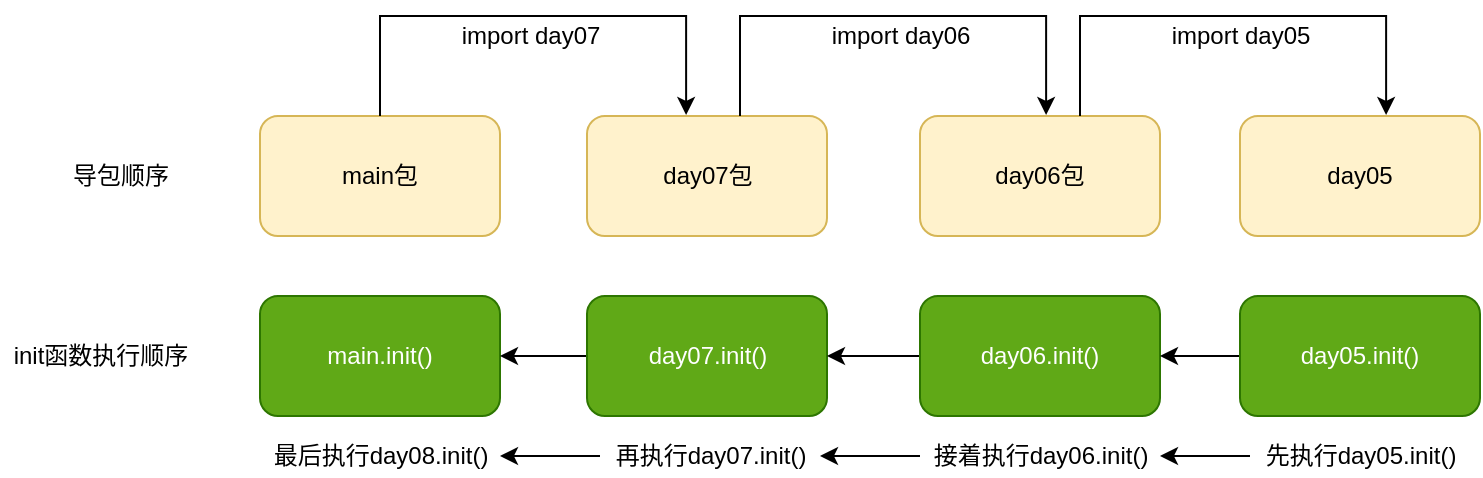 <mxfile version="16.0.3" type="device" pages="2"><diagram id="BR0V6oAiVfQN_8cFVauz" name="Page-1"><mxGraphModel dx="934" dy="495" grid="1" gridSize="10" guides="1" tooltips="1" connect="1" arrows="1" fold="1" page="1" pageScale="1" pageWidth="827" pageHeight="1169" math="0" shadow="0"><root><mxCell id="0"/><mxCell id="1" parent="0"/><mxCell id="evxA2Dj_It9w2Uh5VEnX-2" value="main包" style="rounded=1;whiteSpace=wrap;html=1;fillColor=#fff2cc;strokeColor=#d6b656;" vertex="1" parent="1"><mxGeometry x="130" y="200" width="120" height="60" as="geometry"/></mxCell><mxCell id="evxA2Dj_It9w2Uh5VEnX-3" value="day07包" style="rounded=1;whiteSpace=wrap;html=1;fillColor=#fff2cc;strokeColor=#d6b656;" vertex="1" parent="1"><mxGeometry x="293.5" y="200" width="120" height="60" as="geometry"/></mxCell><mxCell id="evxA2Dj_It9w2Uh5VEnX-4" value="day06包" style="rounded=1;whiteSpace=wrap;html=1;fillColor=#fff2cc;strokeColor=#d6b656;" vertex="1" parent="1"><mxGeometry x="460" y="200" width="120" height="60" as="geometry"/></mxCell><mxCell id="evxA2Dj_It9w2Uh5VEnX-5" value="day05" style="rounded=1;whiteSpace=wrap;html=1;fillColor=#fff2cc;strokeColor=#d6b656;" vertex="1" parent="1"><mxGeometry x="620" y="200" width="120" height="60" as="geometry"/></mxCell><mxCell id="evxA2Dj_It9w2Uh5VEnX-6" value="导包顺序" style="text;html=1;align=center;verticalAlign=middle;resizable=0;points=[];autosize=1;strokeColor=none;fillColor=none;" vertex="1" parent="1"><mxGeometry x="30" y="220" width="60" height="20" as="geometry"/></mxCell><mxCell id="evxA2Dj_It9w2Uh5VEnX-7" value="init函数执行顺序" style="text;html=1;align=center;verticalAlign=middle;resizable=0;points=[];autosize=1;strokeColor=none;fillColor=none;" vertex="1" parent="1"><mxGeometry y="310" width="100" height="20" as="geometry"/></mxCell><mxCell id="evxA2Dj_It9w2Uh5VEnX-8" value="main.init()" style="rounded=1;whiteSpace=wrap;html=1;fillColor=#60a917;fontColor=#ffffff;strokeColor=#2D7600;" vertex="1" parent="1"><mxGeometry x="130" y="290" width="120" height="60" as="geometry"/></mxCell><mxCell id="evxA2Dj_It9w2Uh5VEnX-24" value="" style="edgeStyle=orthogonalEdgeStyle;rounded=0;orthogonalLoop=1;jettySize=auto;html=1;" edge="1" parent="1" source="evxA2Dj_It9w2Uh5VEnX-9" target="evxA2Dj_It9w2Uh5VEnX-8"><mxGeometry relative="1" as="geometry"/></mxCell><mxCell id="evxA2Dj_It9w2Uh5VEnX-9" value="day07.init()" style="rounded=1;whiteSpace=wrap;html=1;fillColor=#60a917;fontColor=#ffffff;strokeColor=#2D7600;" vertex="1" parent="1"><mxGeometry x="293.5" y="290" width="120" height="60" as="geometry"/></mxCell><mxCell id="evxA2Dj_It9w2Uh5VEnX-23" value="" style="edgeStyle=orthogonalEdgeStyle;rounded=0;orthogonalLoop=1;jettySize=auto;html=1;" edge="1" parent="1" source="evxA2Dj_It9w2Uh5VEnX-10" target="evxA2Dj_It9w2Uh5VEnX-9"><mxGeometry relative="1" as="geometry"/></mxCell><mxCell id="evxA2Dj_It9w2Uh5VEnX-10" value="day06.init()" style="rounded=1;whiteSpace=wrap;html=1;fillColor=#60a917;fontColor=#ffffff;strokeColor=#2D7600;" vertex="1" parent="1"><mxGeometry x="460" y="290" width="120" height="60" as="geometry"/></mxCell><mxCell id="evxA2Dj_It9w2Uh5VEnX-22" value="" style="edgeStyle=orthogonalEdgeStyle;rounded=0;orthogonalLoop=1;jettySize=auto;html=1;" edge="1" parent="1" source="evxA2Dj_It9w2Uh5VEnX-11" target="evxA2Dj_It9w2Uh5VEnX-10"><mxGeometry relative="1" as="geometry"/></mxCell><mxCell id="evxA2Dj_It9w2Uh5VEnX-11" value="day05.init()" style="rounded=1;whiteSpace=wrap;html=1;fillColor=#60a917;fontColor=#ffffff;strokeColor=#2D7600;" vertex="1" parent="1"><mxGeometry x="620" y="290" width="120" height="60" as="geometry"/></mxCell><mxCell id="evxA2Dj_It9w2Uh5VEnX-16" value="" style="edgeStyle=elbowEdgeStyle;elbow=vertical;endArrow=classic;html=1;rounded=0;entryX=0.413;entryY=-0.009;entryDx=0;entryDy=0;entryPerimeter=0;" edge="1" parent="1" target="evxA2Dj_It9w2Uh5VEnX-3"><mxGeometry width="50" height="50" relative="1" as="geometry"><mxPoint x="190" y="200" as="sourcePoint"/><mxPoint x="360" y="160" as="targetPoint"/><Array as="points"><mxPoint x="310" y="150"/><mxPoint x="340" y="150"/></Array></mxGeometry></mxCell><mxCell id="evxA2Dj_It9w2Uh5VEnX-17" value="" style="edgeStyle=elbowEdgeStyle;elbow=vertical;endArrow=classic;html=1;rounded=0;entryX=0.413;entryY=-0.009;entryDx=0;entryDy=0;entryPerimeter=0;" edge="1" parent="1"><mxGeometry width="50" height="50" relative="1" as="geometry"><mxPoint x="370" y="200" as="sourcePoint"/><mxPoint x="523.06" y="199.46" as="targetPoint"/><Array as="points"><mxPoint x="490" y="150"/><mxPoint x="520" y="150"/></Array></mxGeometry></mxCell><mxCell id="evxA2Dj_It9w2Uh5VEnX-18" value="" style="edgeStyle=elbowEdgeStyle;elbow=vertical;endArrow=classic;html=1;rounded=0;entryX=0.413;entryY=-0.009;entryDx=0;entryDy=0;entryPerimeter=0;" edge="1" parent="1"><mxGeometry width="50" height="50" relative="1" as="geometry"><mxPoint x="540" y="200" as="sourcePoint"/><mxPoint x="693.06" y="199.46" as="targetPoint"/><Array as="points"><mxPoint x="660" y="150"/><mxPoint x="690" y="150"/></Array></mxGeometry></mxCell><mxCell id="evxA2Dj_It9w2Uh5VEnX-19" value="import day07" style="text;html=1;align=center;verticalAlign=middle;resizable=0;points=[];autosize=1;strokeColor=none;fillColor=none;" vertex="1" parent="1"><mxGeometry x="225" y="150" width="80" height="20" as="geometry"/></mxCell><mxCell id="evxA2Dj_It9w2Uh5VEnX-20" value="import day06" style="text;html=1;align=center;verticalAlign=middle;resizable=0;points=[];autosize=1;strokeColor=none;fillColor=none;" vertex="1" parent="1"><mxGeometry x="410" y="150" width="80" height="20" as="geometry"/></mxCell><mxCell id="evxA2Dj_It9w2Uh5VEnX-21" value="import day05" style="text;html=1;align=center;verticalAlign=middle;resizable=0;points=[];autosize=1;strokeColor=none;fillColor=none;" vertex="1" parent="1"><mxGeometry x="580" y="150" width="80" height="20" as="geometry"/></mxCell><mxCell id="evxA2Dj_It9w2Uh5VEnX-29" value="" style="edgeStyle=orthogonalEdgeStyle;rounded=0;orthogonalLoop=1;jettySize=auto;html=1;" edge="1" parent="1" source="evxA2Dj_It9w2Uh5VEnX-25" target="evxA2Dj_It9w2Uh5VEnX-27"><mxGeometry relative="1" as="geometry"/></mxCell><mxCell id="evxA2Dj_It9w2Uh5VEnX-25" value="先执行&lt;span&gt;day05.init()&lt;/span&gt;" style="text;html=1;align=center;verticalAlign=middle;resizable=0;points=[];autosize=1;strokeColor=none;fillColor=none;" vertex="1" parent="1"><mxGeometry x="625" y="360" width="110" height="20" as="geometry"/></mxCell><mxCell id="evxA2Dj_It9w2Uh5VEnX-26" value="最后执行&lt;span&gt;day08.init()&lt;/span&gt;" style="text;html=1;align=center;verticalAlign=middle;resizable=0;points=[];autosize=1;strokeColor=none;fillColor=none;" vertex="1" parent="1"><mxGeometry x="130" y="360" width="120" height="20" as="geometry"/></mxCell><mxCell id="evxA2Dj_It9w2Uh5VEnX-30" value="" style="edgeStyle=orthogonalEdgeStyle;rounded=0;orthogonalLoop=1;jettySize=auto;html=1;" edge="1" parent="1" source="evxA2Dj_It9w2Uh5VEnX-27" target="evxA2Dj_It9w2Uh5VEnX-28"><mxGeometry relative="1" as="geometry"/></mxCell><mxCell id="evxA2Dj_It9w2Uh5VEnX-27" value="接着执行&lt;span&gt;day06.init()&lt;/span&gt;" style="text;html=1;align=center;verticalAlign=middle;resizable=0;points=[];autosize=1;strokeColor=none;fillColor=none;" vertex="1" parent="1"><mxGeometry x="460" y="360" width="120" height="20" as="geometry"/></mxCell><mxCell id="evxA2Dj_It9w2Uh5VEnX-31" value="" style="edgeStyle=orthogonalEdgeStyle;rounded=0;orthogonalLoop=1;jettySize=auto;html=1;" edge="1" parent="1" source="evxA2Dj_It9w2Uh5VEnX-28" target="evxA2Dj_It9w2Uh5VEnX-26"><mxGeometry relative="1" as="geometry"/></mxCell><mxCell id="evxA2Dj_It9w2Uh5VEnX-28" value="再执行&lt;span&gt;day07.init()&lt;/span&gt;" style="text;html=1;align=center;verticalAlign=middle;resizable=0;points=[];autosize=1;strokeColor=none;fillColor=none;" vertex="1" parent="1"><mxGeometry x="300" y="360" width="110" height="20" as="geometry"/></mxCell></root></mxGraphModel></diagram><diagram id="c_5X62jITSlRKeakEiRy" name="Page-1"><mxGraphModel><root><mxCell id="0"/><mxCell id="1" parent="0"/></root></mxGraphModel></diagram></mxfile>